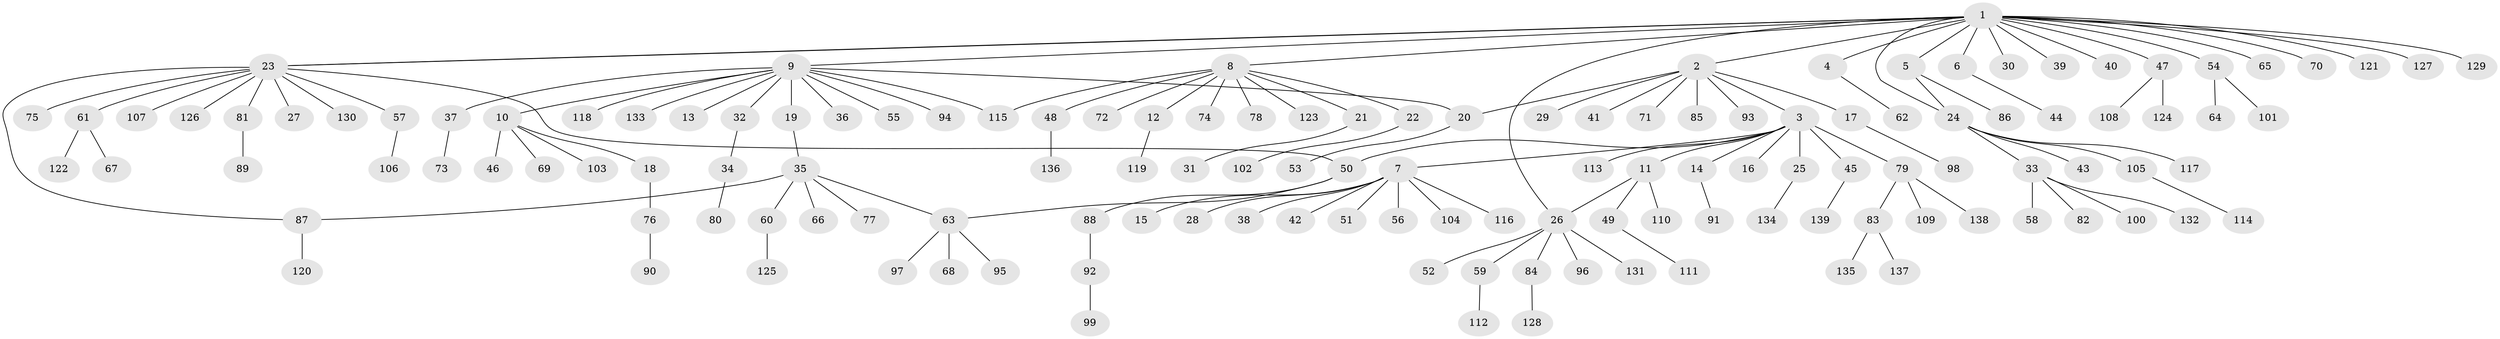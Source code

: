 // coarse degree distribution, {24: 0.009345794392523364, 8: 0.018691588785046728, 10: 0.018691588785046728, 1: 0.7289719626168224, 6: 0.018691588785046728, 12: 0.009345794392523364, 4: 0.04672897196261682, 2: 0.11214953271028037, 11: 0.009345794392523364, 3: 0.028037383177570093}
// Generated by graph-tools (version 1.1) at 2025/52/02/27/25 19:52:00]
// undirected, 139 vertices, 146 edges
graph export_dot {
graph [start="1"]
  node [color=gray90,style=filled];
  1;
  2;
  3;
  4;
  5;
  6;
  7;
  8;
  9;
  10;
  11;
  12;
  13;
  14;
  15;
  16;
  17;
  18;
  19;
  20;
  21;
  22;
  23;
  24;
  25;
  26;
  27;
  28;
  29;
  30;
  31;
  32;
  33;
  34;
  35;
  36;
  37;
  38;
  39;
  40;
  41;
  42;
  43;
  44;
  45;
  46;
  47;
  48;
  49;
  50;
  51;
  52;
  53;
  54;
  55;
  56;
  57;
  58;
  59;
  60;
  61;
  62;
  63;
  64;
  65;
  66;
  67;
  68;
  69;
  70;
  71;
  72;
  73;
  74;
  75;
  76;
  77;
  78;
  79;
  80;
  81;
  82;
  83;
  84;
  85;
  86;
  87;
  88;
  89;
  90;
  91;
  92;
  93;
  94;
  95;
  96;
  97;
  98;
  99;
  100;
  101;
  102;
  103;
  104;
  105;
  106;
  107;
  108;
  109;
  110;
  111;
  112;
  113;
  114;
  115;
  116;
  117;
  118;
  119;
  120;
  121;
  122;
  123;
  124;
  125;
  126;
  127;
  128;
  129;
  130;
  131;
  132;
  133;
  134;
  135;
  136;
  137;
  138;
  139;
  1 -- 2;
  1 -- 4;
  1 -- 5;
  1 -- 6;
  1 -- 8;
  1 -- 9;
  1 -- 23;
  1 -- 23;
  1 -- 24;
  1 -- 26;
  1 -- 30;
  1 -- 39;
  1 -- 40;
  1 -- 47;
  1 -- 54;
  1 -- 65;
  1 -- 70;
  1 -- 121;
  1 -- 127;
  1 -- 129;
  2 -- 3;
  2 -- 17;
  2 -- 20;
  2 -- 29;
  2 -- 41;
  2 -- 71;
  2 -- 85;
  2 -- 93;
  3 -- 7;
  3 -- 11;
  3 -- 14;
  3 -- 16;
  3 -- 25;
  3 -- 45;
  3 -- 50;
  3 -- 79;
  3 -- 113;
  4 -- 62;
  5 -- 24;
  5 -- 86;
  6 -- 44;
  7 -- 15;
  7 -- 28;
  7 -- 38;
  7 -- 42;
  7 -- 51;
  7 -- 56;
  7 -- 104;
  7 -- 116;
  8 -- 12;
  8 -- 21;
  8 -- 22;
  8 -- 48;
  8 -- 72;
  8 -- 74;
  8 -- 78;
  8 -- 115;
  8 -- 123;
  9 -- 10;
  9 -- 13;
  9 -- 19;
  9 -- 20;
  9 -- 32;
  9 -- 36;
  9 -- 37;
  9 -- 55;
  9 -- 94;
  9 -- 115;
  9 -- 118;
  9 -- 133;
  10 -- 18;
  10 -- 46;
  10 -- 69;
  10 -- 103;
  11 -- 26;
  11 -- 49;
  11 -- 110;
  12 -- 119;
  14 -- 91;
  17 -- 98;
  18 -- 76;
  19 -- 35;
  20 -- 53;
  21 -- 31;
  22 -- 102;
  23 -- 27;
  23 -- 50;
  23 -- 57;
  23 -- 61;
  23 -- 75;
  23 -- 81;
  23 -- 87;
  23 -- 107;
  23 -- 126;
  23 -- 130;
  24 -- 33;
  24 -- 43;
  24 -- 105;
  24 -- 117;
  25 -- 134;
  26 -- 52;
  26 -- 59;
  26 -- 84;
  26 -- 96;
  26 -- 131;
  32 -- 34;
  33 -- 58;
  33 -- 82;
  33 -- 100;
  33 -- 132;
  34 -- 80;
  35 -- 60;
  35 -- 63;
  35 -- 66;
  35 -- 77;
  35 -- 87;
  37 -- 73;
  45 -- 139;
  47 -- 108;
  47 -- 124;
  48 -- 136;
  49 -- 111;
  50 -- 63;
  50 -- 88;
  54 -- 64;
  54 -- 101;
  57 -- 106;
  59 -- 112;
  60 -- 125;
  61 -- 67;
  61 -- 122;
  63 -- 68;
  63 -- 95;
  63 -- 97;
  76 -- 90;
  79 -- 83;
  79 -- 109;
  79 -- 138;
  81 -- 89;
  83 -- 135;
  83 -- 137;
  84 -- 128;
  87 -- 120;
  88 -- 92;
  92 -- 99;
  105 -- 114;
}
